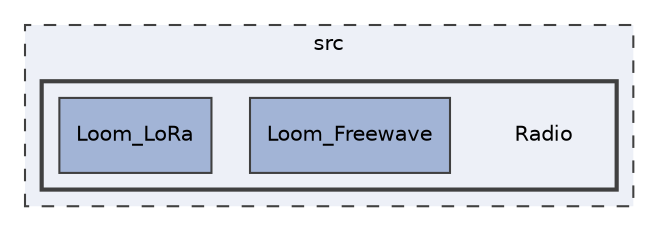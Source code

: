 digraph "src/Radio"
{
 // LATEX_PDF_SIZE
  edge [fontname="Helvetica",fontsize="10",labelfontname="Helvetica",labelfontsize="10"];
  node [fontname="Helvetica",fontsize="10",shape=record];
  compound=true
  subgraph clusterdir_68267d1309a1af8e8297ef4c3efbcdba {
    graph [ bgcolor="#edf0f7", pencolor="grey25", style="filled,dashed,", label="src", fontname="Helvetica", fontsize="10", URL="dir_68267d1309a1af8e8297ef4c3efbcdba.html"]
  subgraph clusterdir_5e1382d6594b9c068fadf1627e7f704e {
    graph [ bgcolor="#edf0f7", pencolor="grey25", style="filled,bold,", label="", fontname="Helvetica", fontsize="10", URL="dir_5e1382d6594b9c068fadf1627e7f704e.html"]
    dir_5e1382d6594b9c068fadf1627e7f704e [shape=plaintext, label="Radio"];
  dir_41a213c37a73772eeb2e881a0cb3ac6f [shape=box, label="Loom_Freewave", style="filled,", fillcolor="#a2b4d6", color="grey25", URL="dir_41a213c37a73772eeb2e881a0cb3ac6f.html"];
  dir_1de16ce100f09600bc50dd3a3e9e3eeb [shape=box, label="Loom_LoRa", style="filled,", fillcolor="#a2b4d6", color="grey25", URL="dir_1de16ce100f09600bc50dd3a3e9e3eeb.html"];
  }
  }
}
